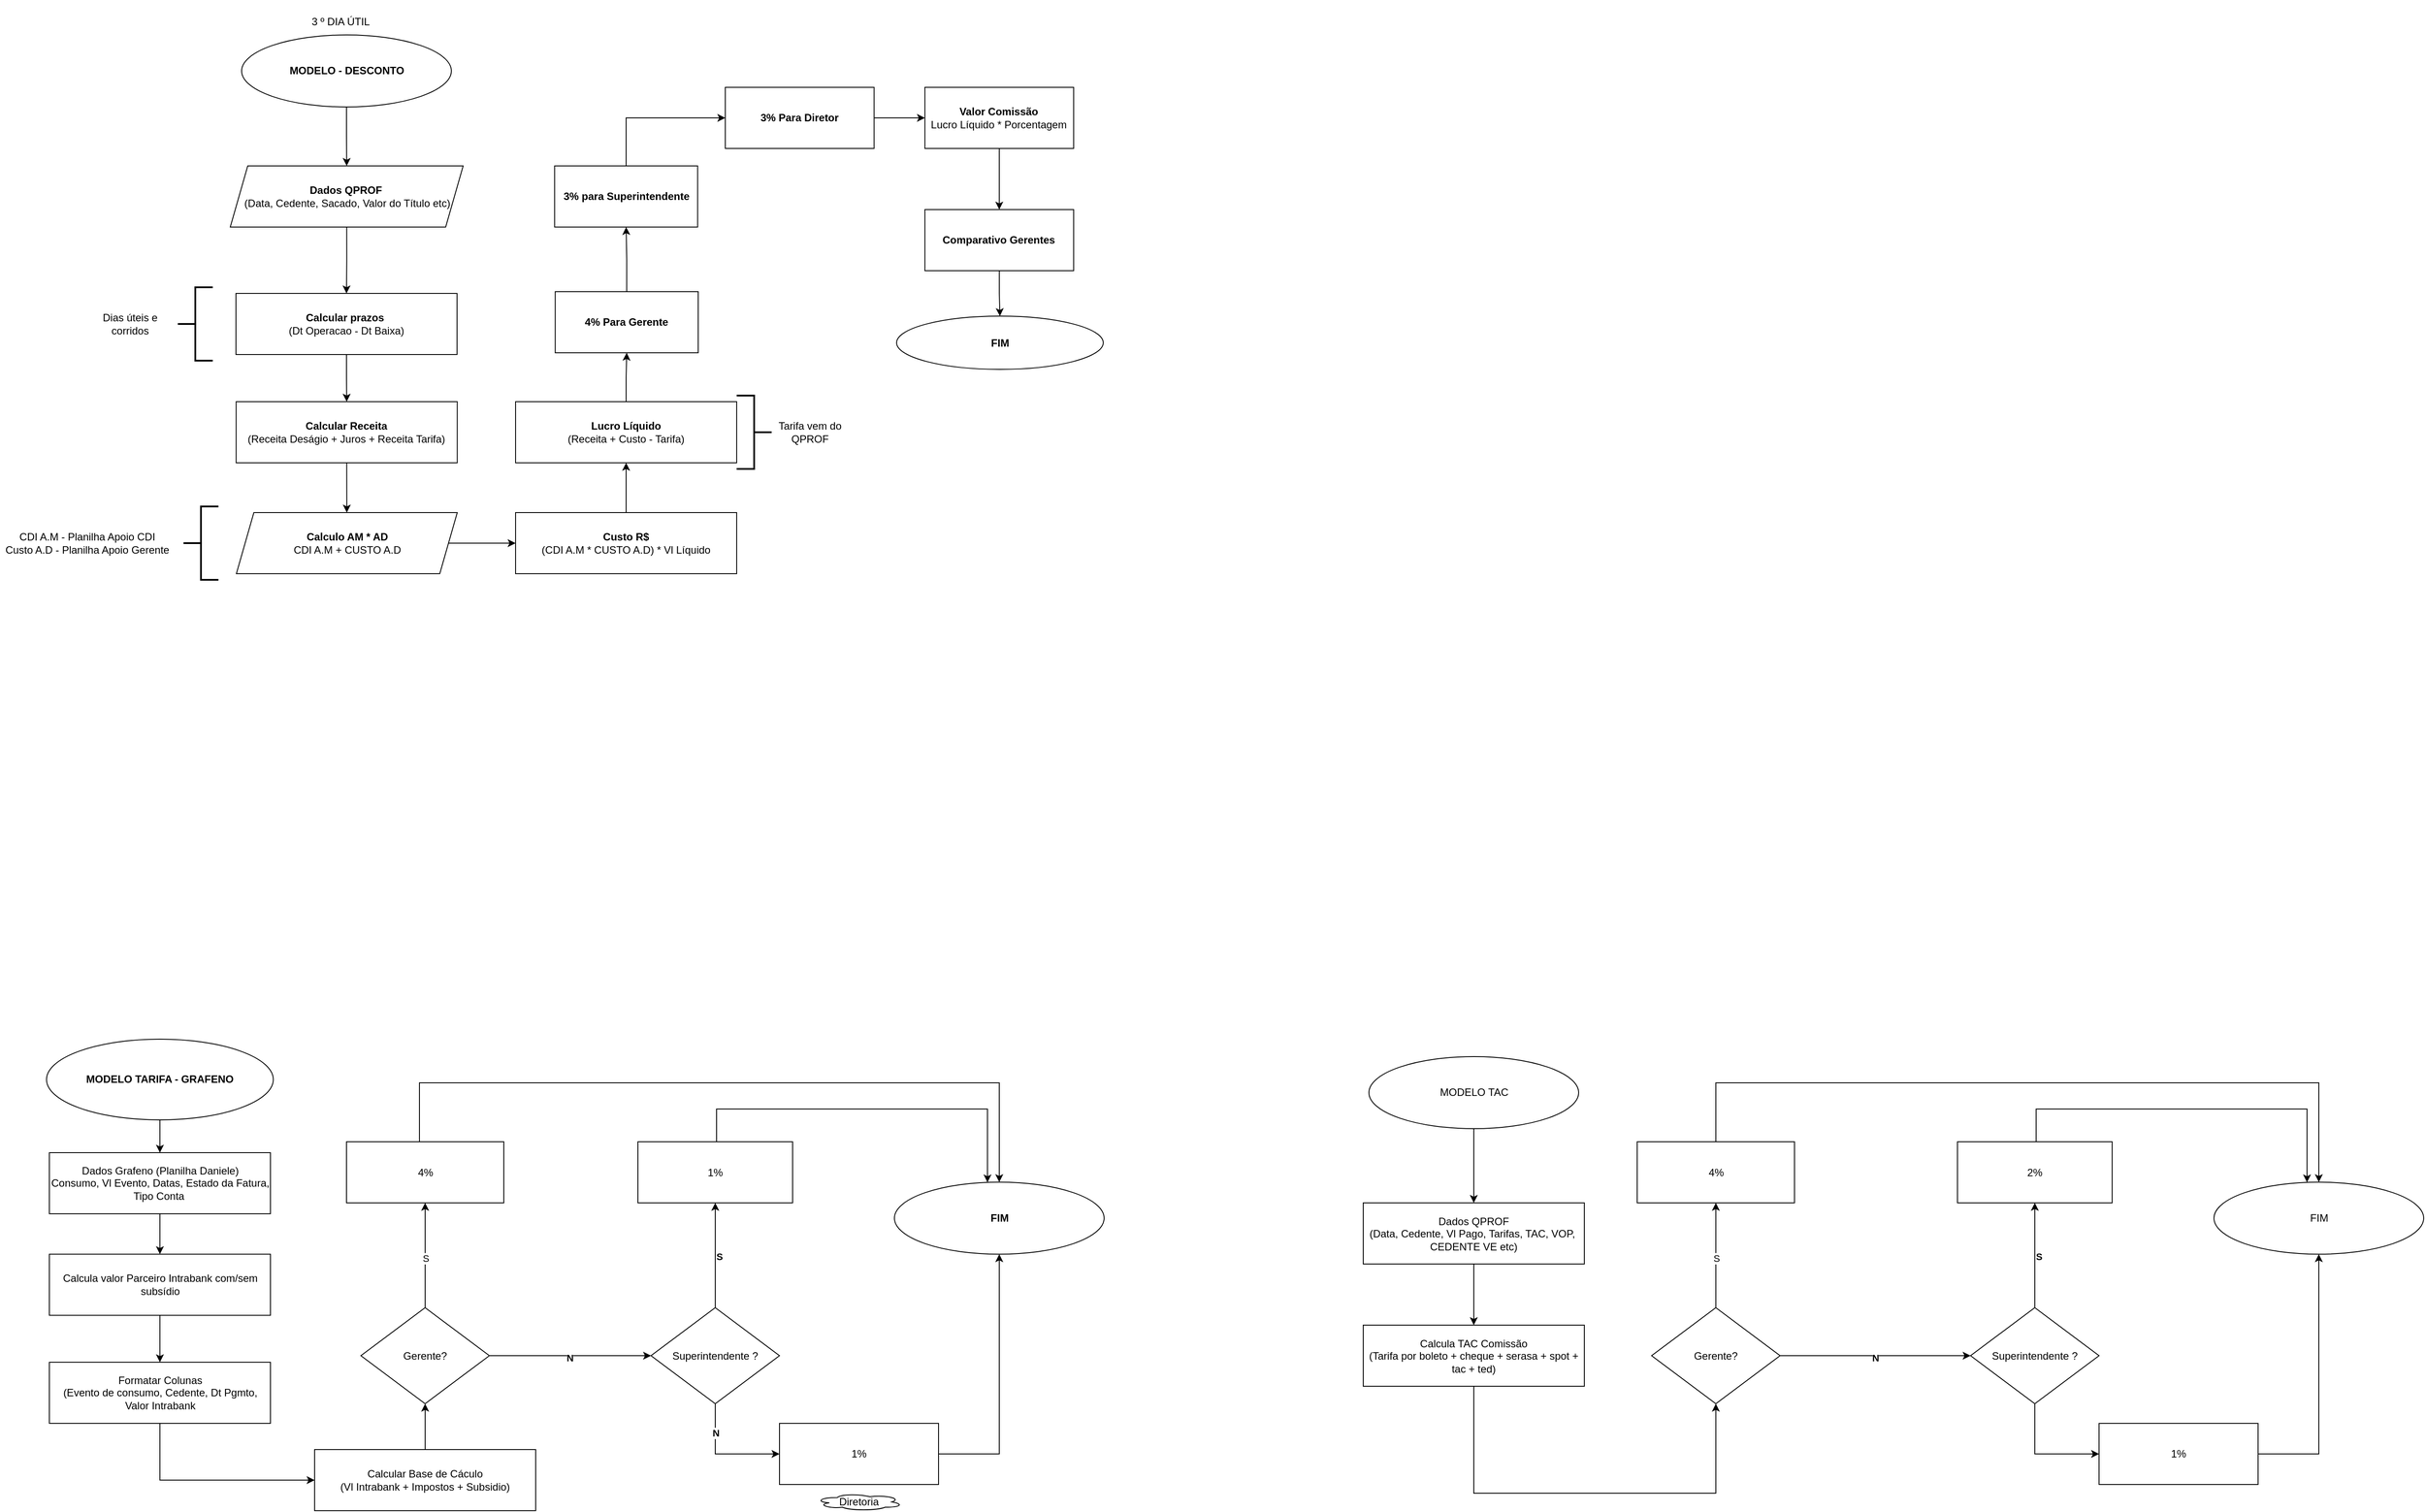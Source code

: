 <mxfile version="24.7.7" pages="3">
  <diagram name="Desconto" id="_d2cayw3rxY8vn-zWWvY">
    <mxGraphModel dx="2725" dy="2360" grid="1" gridSize="10" guides="1" tooltips="1" connect="1" arrows="1" fold="1" page="1" pageScale="1" pageWidth="827" pageHeight="1169" math="0" shadow="0">
      <root>
        <mxCell id="0" />
        <mxCell id="1" parent="0" />
        <mxCell id="TeKsGyX4EHNwTsalYo8B-63" style="edgeStyle=orthogonalEdgeStyle;rounded=0;orthogonalLoop=1;jettySize=auto;html=1;exitX=0.5;exitY=1;exitDx=0;exitDy=0;entryX=0.5;entryY=1;entryDx=0;entryDy=0;" parent="1" edge="1">
          <mxGeometry relative="1" as="geometry">
            <mxPoint x="1140" y="1192.5" as="targetPoint" />
          </mxGeometry>
        </mxCell>
        <mxCell id="TeKsGyX4EHNwTsalYo8B-71" style="edgeStyle=orthogonalEdgeStyle;rounded=0;orthogonalLoop=1;jettySize=auto;html=1;exitX=1;exitY=0.5;exitDx=0;exitDy=0;entryX=0;entryY=0.5;entryDx=0;entryDy=0;" parent="1" edge="1">
          <mxGeometry relative="1" as="geometry">
            <mxPoint x="1240" y="1155" as="sourcePoint" />
          </mxGeometry>
        </mxCell>
        <mxCell id="BVc0GjwNvSQJTt-H-svv-6" style="edgeStyle=orthogonalEdgeStyle;rounded=0;orthogonalLoop=1;jettySize=auto;html=1;entryX=0.5;entryY=0;entryDx=0;entryDy=0;" parent="1" source="s9tQfGSfNcySYrhV0mtR-111" target="BVc0GjwNvSQJTt-H-svv-2" edge="1">
          <mxGeometry relative="1" as="geometry" />
        </mxCell>
        <mxCell id="s9tQfGSfNcySYrhV0mtR-111" value="&lt;div&gt;&lt;br&gt;&lt;/div&gt;Dados Grafeno (Planilha Daniele)&lt;br&gt;Consumo, Vl Evento, Datas, Estado da Fatura, Tipo Conta&amp;nbsp;&lt;br&gt;&lt;div&gt;&lt;br&gt;&lt;/div&gt;" style="rounded=0;whiteSpace=wrap;html=1;" parent="1" vertex="1">
          <mxGeometry x="136.5" y="980" width="253" height="70" as="geometry" />
        </mxCell>
        <mxCell id="BVc0GjwNvSQJTt-H-svv-1" style="edgeStyle=orthogonalEdgeStyle;rounded=0;orthogonalLoop=1;jettySize=auto;html=1;exitX=0.5;exitY=1;exitDx=0;exitDy=0;entryX=0;entryY=0.5;entryDx=0;entryDy=0;" parent="1" source="s9tQfGSfNcySYrhV0mtR-113" target="s9tQfGSfNcySYrhV0mtR-117" edge="1">
          <mxGeometry relative="1" as="geometry" />
        </mxCell>
        <mxCell id="s9tQfGSfNcySYrhV0mtR-113" value="Formatar Colunas&lt;br&gt;(Evento de consumo, Cedente, Dt Pgmto, Valor Intrabank" style="rounded=0;whiteSpace=wrap;html=1;" parent="1" vertex="1">
          <mxGeometry x="136.5" y="1220" width="253" height="70" as="geometry" />
        </mxCell>
        <mxCell id="s9tQfGSfNcySYrhV0mtR-152" style="edgeStyle=orthogonalEdgeStyle;rounded=0;orthogonalLoop=1;jettySize=auto;html=1;entryX=0.5;entryY=1;entryDx=0;entryDy=0;" parent="1" source="s9tQfGSfNcySYrhV0mtR-117" target="s9tQfGSfNcySYrhV0mtR-153" edge="1">
          <mxGeometry relative="1" as="geometry">
            <mxPoint x="540" y="1343" as="targetPoint" />
          </mxGeometry>
        </mxCell>
        <mxCell id="s9tQfGSfNcySYrhV0mtR-117" value="Calcular Base de Cáculo &lt;br&gt;(Vl Intrabank + Impostos + Subsidio)" style="rounded=0;whiteSpace=wrap;html=1;" parent="1" vertex="1">
          <mxGeometry x="440" y="1320" width="253" height="70" as="geometry" />
        </mxCell>
        <mxCell id="s9tQfGSfNcySYrhV0mtR-122" style="edgeStyle=orthogonalEdgeStyle;rounded=0;orthogonalLoop=1;jettySize=auto;html=1;exitX=0.5;exitY=1;exitDx=0;exitDy=0;" parent="1" source="s9tQfGSfNcySYrhV0mtR-123" target="s9tQfGSfNcySYrhV0mtR-111" edge="1">
          <mxGeometry relative="1" as="geometry" />
        </mxCell>
        <mxCell id="s9tQfGSfNcySYrhV0mtR-123" value="&lt;b&gt;MODELO TARIFA - GRAFENO&lt;/b&gt;" style="ellipse;whiteSpace=wrap;html=1;" parent="1" vertex="1">
          <mxGeometry x="133.25" y="850" width="259.5" height="92.5" as="geometry" />
        </mxCell>
        <mxCell id="s9tQfGSfNcySYrhV0mtR-159" style="edgeStyle=orthogonalEdgeStyle;rounded=0;orthogonalLoop=1;jettySize=auto;html=1;exitX=0.5;exitY=0;exitDx=0;exitDy=0;entryX=0.5;entryY=1;entryDx=0;entryDy=0;" parent="1" source="s9tQfGSfNcySYrhV0mtR-153" target="s9tQfGSfNcySYrhV0mtR-154" edge="1">
          <mxGeometry relative="1" as="geometry">
            <mxPoint x="533.286" y="1040" as="targetPoint" />
          </mxGeometry>
        </mxCell>
        <mxCell id="s9tQfGSfNcySYrhV0mtR-160" value="S" style="edgeLabel;html=1;align=center;verticalAlign=middle;resizable=0;points=[];" parent="s9tQfGSfNcySYrhV0mtR-159" vertex="1" connectable="0">
          <mxGeometry x="-0.14" y="-3" relative="1" as="geometry">
            <mxPoint x="-3" y="-5" as="offset" />
          </mxGeometry>
        </mxCell>
        <mxCell id="s9tQfGSfNcySYrhV0mtR-161" style="edgeStyle=orthogonalEdgeStyle;rounded=0;orthogonalLoop=1;jettySize=auto;html=1;exitX=1;exitY=0.5;exitDx=0;exitDy=0;entryX=0;entryY=0.5;entryDx=0;entryDy=0;" parent="1" source="s9tQfGSfNcySYrhV0mtR-153" target="s9tQfGSfNcySYrhV0mtR-155" edge="1">
          <mxGeometry relative="1" as="geometry">
            <mxPoint x="710" y="1212.667" as="targetPoint" />
          </mxGeometry>
        </mxCell>
        <mxCell id="s9tQfGSfNcySYrhV0mtR-162" value="&lt;b&gt;N&lt;/b&gt;" style="edgeLabel;html=1;align=center;verticalAlign=middle;resizable=0;points=[];" parent="s9tQfGSfNcySYrhV0mtR-161" vertex="1" connectable="0">
          <mxGeometry x="-0.003" y="-2" relative="1" as="geometry">
            <mxPoint as="offset" />
          </mxGeometry>
        </mxCell>
        <mxCell id="s9tQfGSfNcySYrhV0mtR-153" value="Gerente?" style="rhombus;whiteSpace=wrap;html=1;" parent="1" vertex="1">
          <mxGeometry x="493" y="1157.5" width="147" height="110" as="geometry" />
        </mxCell>
        <mxCell id="s9tQfGSfNcySYrhV0mtR-168" style="edgeStyle=orthogonalEdgeStyle;rounded=0;orthogonalLoop=1;jettySize=auto;html=1;exitX=0.5;exitY=0;exitDx=0;exitDy=0;entryX=0.5;entryY=0;entryDx=0;entryDy=0;" parent="1" source="s9tQfGSfNcySYrhV0mtR-154" target="s9tQfGSfNcySYrhV0mtR-158" edge="1">
          <mxGeometry relative="1" as="geometry">
            <mxPoint x="1200" y="910" as="targetPoint" />
            <Array as="points">
              <mxPoint x="560" y="968" />
              <mxPoint x="560" y="900" />
              <mxPoint x="1224" y="900" />
            </Array>
          </mxGeometry>
        </mxCell>
        <mxCell id="s9tQfGSfNcySYrhV0mtR-154" value="4%" style="rounded=0;whiteSpace=wrap;html=1;" parent="1" vertex="1">
          <mxGeometry x="476.5" y="967.5" width="180" height="70" as="geometry" />
        </mxCell>
        <mxCell id="s9tQfGSfNcySYrhV0mtR-163" style="edgeStyle=orthogonalEdgeStyle;rounded=0;orthogonalLoop=1;jettySize=auto;html=1;exitX=0.5;exitY=0;exitDx=0;exitDy=0;entryX=0.5;entryY=1;entryDx=0;entryDy=0;" parent="1" source="s9tQfGSfNcySYrhV0mtR-155" target="s9tQfGSfNcySYrhV0mtR-157" edge="1">
          <mxGeometry relative="1" as="geometry" />
        </mxCell>
        <mxCell id="s9tQfGSfNcySYrhV0mtR-164" value="&lt;b&gt;S&lt;/b&gt;" style="edgeLabel;html=1;align=center;verticalAlign=middle;resizable=0;points=[];" parent="s9tQfGSfNcySYrhV0mtR-163" vertex="1" connectable="0">
          <mxGeometry x="-0.008" y="-3" relative="1" as="geometry">
            <mxPoint x="1" y="1" as="offset" />
          </mxGeometry>
        </mxCell>
        <mxCell id="s9tQfGSfNcySYrhV0mtR-166" style="edgeStyle=orthogonalEdgeStyle;rounded=0;orthogonalLoop=1;jettySize=auto;html=1;exitX=0.5;exitY=1;exitDx=0;exitDy=0;entryX=0;entryY=0.5;entryDx=0;entryDy=0;" parent="1" source="s9tQfGSfNcySYrhV0mtR-155" target="s9tQfGSfNcySYrhV0mtR-156" edge="1">
          <mxGeometry relative="1" as="geometry">
            <mxPoint x="803.241" y="1330.0" as="targetPoint" />
          </mxGeometry>
        </mxCell>
        <mxCell id="wUH99tKV_3tDeTzqe9C0-9" value="&lt;b&gt;N&lt;/b&gt;" style="edgeLabel;html=1;align=center;verticalAlign=middle;resizable=0;points=[];" parent="s9tQfGSfNcySYrhV0mtR-166" vertex="1" connectable="0">
          <mxGeometry x="-0.498" relative="1" as="geometry">
            <mxPoint as="offset" />
          </mxGeometry>
        </mxCell>
        <mxCell id="s9tQfGSfNcySYrhV0mtR-155" value="Superintendente ?" style="rhombus;whiteSpace=wrap;html=1;" parent="1" vertex="1">
          <mxGeometry x="825" y="1157.5" width="147" height="110" as="geometry" />
        </mxCell>
        <mxCell id="s9tQfGSfNcySYrhV0mtR-170" style="edgeStyle=orthogonalEdgeStyle;rounded=0;orthogonalLoop=1;jettySize=auto;html=1;entryX=0.5;entryY=1;entryDx=0;entryDy=0;exitX=0.981;exitY=0.571;exitDx=0;exitDy=0;exitPerimeter=0;" parent="1" source="s9tQfGSfNcySYrhV0mtR-156" target="s9tQfGSfNcySYrhV0mtR-158" edge="1">
          <mxGeometry relative="1" as="geometry">
            <mxPoint x="1230" y="1325" as="targetPoint" />
            <mxPoint x="1110" y="1325" as="sourcePoint" />
            <Array as="points">
              <mxPoint x="1100" y="1325" />
              <mxPoint x="1223" y="1325" />
            </Array>
          </mxGeometry>
        </mxCell>
        <mxCell id="s9tQfGSfNcySYrhV0mtR-156" value="1%" style="rounded=0;whiteSpace=wrap;html=1;" parent="1" vertex="1">
          <mxGeometry x="972" y="1290" width="182" height="70" as="geometry" />
        </mxCell>
        <mxCell id="s9tQfGSfNcySYrhV0mtR-169" style="edgeStyle=orthogonalEdgeStyle;rounded=0;orthogonalLoop=1;jettySize=auto;html=1;exitX=0.5;exitY=0;exitDx=0;exitDy=0;" parent="1" source="s9tQfGSfNcySYrhV0mtR-157" target="s9tQfGSfNcySYrhV0mtR-158" edge="1">
          <mxGeometry relative="1" as="geometry">
            <mxPoint x="1180" y="930" as="targetPoint" />
            <Array as="points">
              <mxPoint x="900" y="967" />
              <mxPoint x="900" y="930" />
              <mxPoint x="1210" y="930" />
            </Array>
          </mxGeometry>
        </mxCell>
        <mxCell id="s9tQfGSfNcySYrhV0mtR-157" value="1%" style="rounded=0;whiteSpace=wrap;html=1;" parent="1" vertex="1">
          <mxGeometry x="810" y="967.5" width="177" height="70" as="geometry" />
        </mxCell>
        <mxCell id="s9tQfGSfNcySYrhV0mtR-158" value="&lt;b&gt;FIM&lt;/b&gt;" style="ellipse;whiteSpace=wrap;html=1;" parent="1" vertex="1">
          <mxGeometry x="1103.5" y="1013.75" width="240" height="82.5" as="geometry" />
        </mxCell>
        <mxCell id="s9tQfGSfNcySYrhV0mtR-148" value="3 º DIA ÚTIL" style="text;html=1;align=center;verticalAlign=middle;whiteSpace=wrap;rounded=0;" parent="1" vertex="1">
          <mxGeometry x="395.25" y="-340" width="150" height="50" as="geometry" />
        </mxCell>
        <mxCell id="s9tQfGSfNcySYrhV0mtR-171" value="Diretoria" style="ellipse;shape=cloud;whiteSpace=wrap;html=1;" parent="1" vertex="1">
          <mxGeometry x="1013" y="1370" width="100" height="20" as="geometry" />
        </mxCell>
        <mxCell id="s9tQfGSfNcySYrhV0mtR-174" style="edgeStyle=orthogonalEdgeStyle;rounded=0;orthogonalLoop=1;jettySize=auto;html=1;exitX=0.5;exitY=1;exitDx=0;exitDy=0;entryX=0.5;entryY=0;entryDx=0;entryDy=0;" parent="1" source="s9tQfGSfNcySYrhV0mtR-175" target="s9tQfGSfNcySYrhV0mtR-177" edge="1">
          <mxGeometry relative="1" as="geometry" />
        </mxCell>
        <mxCell id="s9tQfGSfNcySYrhV0mtR-175" value="Dados QPROF&lt;br&gt;(Data, Cedente, Vl Pago, Tarifas, TAC, VOP,&amp;nbsp; CEDENTE VE etc)" style="rounded=0;whiteSpace=wrap;html=1;" parent="1" vertex="1">
          <mxGeometry x="1640" y="1037.5" width="253" height="70" as="geometry" />
        </mxCell>
        <mxCell id="s9tQfGSfNcySYrhV0mtR-176" style="edgeStyle=orthogonalEdgeStyle;rounded=0;orthogonalLoop=1;jettySize=auto;html=1;exitX=0.5;exitY=1;exitDx=0;exitDy=0;entryX=0.5;entryY=1;entryDx=0;entryDy=0;" parent="1" source="s9tQfGSfNcySYrhV0mtR-177" target="s9tQfGSfNcySYrhV0mtR-186" edge="1">
          <mxGeometry relative="1" as="geometry">
            <mxPoint x="1766.5" y="1307.5" as="targetPoint" />
            <Array as="points">
              <mxPoint x="1767" y="1370" />
              <mxPoint x="2044" y="1370" />
            </Array>
          </mxGeometry>
        </mxCell>
        <mxCell id="s9tQfGSfNcySYrhV0mtR-177" value="Calcula TAC Comissão&lt;br&gt;(Tarifa por boleto + cheque + serasa + spot + tac + ted)" style="rounded=0;whiteSpace=wrap;html=1;" parent="1" vertex="1">
          <mxGeometry x="1640" y="1177.5" width="253" height="70" as="geometry" />
        </mxCell>
        <mxCell id="s9tQfGSfNcySYrhV0mtR-180" style="edgeStyle=orthogonalEdgeStyle;rounded=0;orthogonalLoop=1;jettySize=auto;html=1;exitX=0.5;exitY=1;exitDx=0;exitDy=0;" parent="1" source="s9tQfGSfNcySYrhV0mtR-181" target="s9tQfGSfNcySYrhV0mtR-175" edge="1">
          <mxGeometry relative="1" as="geometry" />
        </mxCell>
        <mxCell id="s9tQfGSfNcySYrhV0mtR-181" value="MODELO TAC" style="ellipse;whiteSpace=wrap;html=1;" parent="1" vertex="1">
          <mxGeometry x="1646.5" y="870" width="240" height="82.5" as="geometry" />
        </mxCell>
        <mxCell id="s9tQfGSfNcySYrhV0mtR-182" style="edgeStyle=orthogonalEdgeStyle;rounded=0;orthogonalLoop=1;jettySize=auto;html=1;exitX=0.5;exitY=0;exitDx=0;exitDy=0;entryX=0.5;entryY=1;entryDx=0;entryDy=0;" parent="1" source="s9tQfGSfNcySYrhV0mtR-186" target="s9tQfGSfNcySYrhV0mtR-188" edge="1">
          <mxGeometry relative="1" as="geometry">
            <mxPoint x="2043.286" y="1040" as="targetPoint" />
          </mxGeometry>
        </mxCell>
        <mxCell id="s9tQfGSfNcySYrhV0mtR-183" value="S" style="edgeLabel;html=1;align=center;verticalAlign=middle;resizable=0;points=[];" parent="s9tQfGSfNcySYrhV0mtR-182" vertex="1" connectable="0">
          <mxGeometry x="-0.14" y="-3" relative="1" as="geometry">
            <mxPoint x="-3" y="-5" as="offset" />
          </mxGeometry>
        </mxCell>
        <mxCell id="s9tQfGSfNcySYrhV0mtR-184" style="edgeStyle=orthogonalEdgeStyle;rounded=0;orthogonalLoop=1;jettySize=auto;html=1;exitX=1;exitY=0.5;exitDx=0;exitDy=0;entryX=0;entryY=0.5;entryDx=0;entryDy=0;" parent="1" source="s9tQfGSfNcySYrhV0mtR-186" target="s9tQfGSfNcySYrhV0mtR-192" edge="1">
          <mxGeometry relative="1" as="geometry">
            <mxPoint x="2220" y="1212.667" as="targetPoint" />
          </mxGeometry>
        </mxCell>
        <mxCell id="s9tQfGSfNcySYrhV0mtR-185" value="&lt;b&gt;N&lt;/b&gt;" style="edgeLabel;html=1;align=center;verticalAlign=middle;resizable=0;points=[];" parent="s9tQfGSfNcySYrhV0mtR-184" vertex="1" connectable="0">
          <mxGeometry x="-0.003" y="-2" relative="1" as="geometry">
            <mxPoint as="offset" />
          </mxGeometry>
        </mxCell>
        <mxCell id="s9tQfGSfNcySYrhV0mtR-186" value="Gerente?" style="rhombus;whiteSpace=wrap;html=1;" parent="1" vertex="1">
          <mxGeometry x="1970" y="1157.5" width="147" height="110" as="geometry" />
        </mxCell>
        <mxCell id="s9tQfGSfNcySYrhV0mtR-187" style="edgeStyle=orthogonalEdgeStyle;rounded=0;orthogonalLoop=1;jettySize=auto;html=1;exitX=0.5;exitY=0;exitDx=0;exitDy=0;entryX=0.5;entryY=0;entryDx=0;entryDy=0;" parent="1" source="s9tQfGSfNcySYrhV0mtR-188" target="s9tQfGSfNcySYrhV0mtR-197" edge="1">
          <mxGeometry relative="1" as="geometry">
            <mxPoint x="2710" y="910" as="targetPoint" />
            <Array as="points">
              <mxPoint x="2044" y="900" />
              <mxPoint x="2734" y="900" />
            </Array>
          </mxGeometry>
        </mxCell>
        <mxCell id="s9tQfGSfNcySYrhV0mtR-188" value="4%" style="rounded=0;whiteSpace=wrap;html=1;" parent="1" vertex="1">
          <mxGeometry x="1953.5" y="967.5" width="180" height="70" as="geometry" />
        </mxCell>
        <mxCell id="s9tQfGSfNcySYrhV0mtR-189" style="edgeStyle=orthogonalEdgeStyle;rounded=0;orthogonalLoop=1;jettySize=auto;html=1;exitX=0.5;exitY=0;exitDx=0;exitDy=0;entryX=0.5;entryY=1;entryDx=0;entryDy=0;" parent="1" source="s9tQfGSfNcySYrhV0mtR-192" target="s9tQfGSfNcySYrhV0mtR-196" edge="1">
          <mxGeometry relative="1" as="geometry" />
        </mxCell>
        <mxCell id="s9tQfGSfNcySYrhV0mtR-190" value="&lt;b&gt;S&lt;/b&gt;" style="edgeLabel;html=1;align=center;verticalAlign=middle;resizable=0;points=[];" parent="s9tQfGSfNcySYrhV0mtR-189" vertex="1" connectable="0">
          <mxGeometry x="-0.008" y="-3" relative="1" as="geometry">
            <mxPoint x="1" y="1" as="offset" />
          </mxGeometry>
        </mxCell>
        <mxCell id="s9tQfGSfNcySYrhV0mtR-191" style="edgeStyle=orthogonalEdgeStyle;rounded=0;orthogonalLoop=1;jettySize=auto;html=1;exitX=0.5;exitY=1;exitDx=0;exitDy=0;entryX=0;entryY=0.5;entryDx=0;entryDy=0;" parent="1" source="s9tQfGSfNcySYrhV0mtR-192" target="s9tQfGSfNcySYrhV0mtR-194" edge="1">
          <mxGeometry relative="1" as="geometry">
            <mxPoint x="2313.241" y="1330.0" as="targetPoint" />
          </mxGeometry>
        </mxCell>
        <mxCell id="s9tQfGSfNcySYrhV0mtR-192" value="Superintendente ?" style="rhombus;whiteSpace=wrap;html=1;" parent="1" vertex="1">
          <mxGeometry x="2335" y="1157.5" width="147" height="110" as="geometry" />
        </mxCell>
        <mxCell id="s9tQfGSfNcySYrhV0mtR-193" style="edgeStyle=orthogonalEdgeStyle;rounded=0;orthogonalLoop=1;jettySize=auto;html=1;entryX=0.5;entryY=1;entryDx=0;entryDy=0;exitX=0.981;exitY=0.571;exitDx=0;exitDy=0;exitPerimeter=0;" parent="1" source="s9tQfGSfNcySYrhV0mtR-194" target="s9tQfGSfNcySYrhV0mtR-197" edge="1">
          <mxGeometry relative="1" as="geometry">
            <mxPoint x="2740" y="1325" as="targetPoint" />
            <mxPoint x="2620" y="1325" as="sourcePoint" />
            <Array as="points">
              <mxPoint x="2610" y="1325" />
              <mxPoint x="2733" y="1325" />
            </Array>
          </mxGeometry>
        </mxCell>
        <mxCell id="s9tQfGSfNcySYrhV0mtR-194" value="1%" style="rounded=0;whiteSpace=wrap;html=1;" parent="1" vertex="1">
          <mxGeometry x="2482" y="1290" width="182" height="70" as="geometry" />
        </mxCell>
        <mxCell id="s9tQfGSfNcySYrhV0mtR-195" style="edgeStyle=orthogonalEdgeStyle;rounded=0;orthogonalLoop=1;jettySize=auto;html=1;exitX=0.5;exitY=0;exitDx=0;exitDy=0;" parent="1" source="s9tQfGSfNcySYrhV0mtR-196" target="s9tQfGSfNcySYrhV0mtR-197" edge="1">
          <mxGeometry relative="1" as="geometry">
            <mxPoint x="2690" y="930" as="targetPoint" />
            <Array as="points">
              <mxPoint x="2410" y="967" />
              <mxPoint x="2410" y="930" />
              <mxPoint x="2720" y="930" />
            </Array>
          </mxGeometry>
        </mxCell>
        <mxCell id="s9tQfGSfNcySYrhV0mtR-196" value="2%" style="rounded=0;whiteSpace=wrap;html=1;" parent="1" vertex="1">
          <mxGeometry x="2320" y="967.5" width="177" height="70" as="geometry" />
        </mxCell>
        <mxCell id="s9tQfGSfNcySYrhV0mtR-197" value="FIM" style="ellipse;whiteSpace=wrap;html=1;" parent="1" vertex="1">
          <mxGeometry x="2613.5" y="1013.75" width="240" height="82.5" as="geometry" />
        </mxCell>
        <mxCell id="BVc0GjwNvSQJTt-H-svv-7" style="edgeStyle=orthogonalEdgeStyle;rounded=0;orthogonalLoop=1;jettySize=auto;html=1;entryX=0.5;entryY=0;entryDx=0;entryDy=0;" parent="1" source="BVc0GjwNvSQJTt-H-svv-2" target="s9tQfGSfNcySYrhV0mtR-113" edge="1">
          <mxGeometry relative="1" as="geometry">
            <mxPoint x="263" y="1177.5" as="targetPoint" />
          </mxGeometry>
        </mxCell>
        <mxCell id="BVc0GjwNvSQJTt-H-svv-2" value="Calcula valor Parceiro Intrabank com/sem subsídio" style="rounded=0;whiteSpace=wrap;html=1;" parent="1" vertex="1">
          <mxGeometry x="136.5" y="1096.25" width="253" height="70" as="geometry" />
        </mxCell>
        <mxCell id="6R9e0S38YPJOB4MfhtHX-23" style="edgeStyle=orthogonalEdgeStyle;rounded=0;orthogonalLoop=1;jettySize=auto;html=1;exitX=0.5;exitY=1;exitDx=0;exitDy=0;entryX=0.5;entryY=0;entryDx=0;entryDy=0;" edge="1" parent="1" source="s9tQfGSfNcySYrhV0mtR-16" target="6R9e0S38YPJOB4MfhtHX-27">
          <mxGeometry relative="1" as="geometry">
            <mxPoint x="476.5" y="186" as="targetPoint" />
          </mxGeometry>
        </mxCell>
        <mxCell id="s9tQfGSfNcySYrhV0mtR-16" value="&lt;b&gt;Calcular Receita&lt;/b&gt;&lt;br&gt;(Receita Deságio + Juros + Receita Tarifa)" style="rounded=0;whiteSpace=wrap;html=1;" parent="1" vertex="1">
          <mxGeometry x="350.25" y="120" width="253" height="70" as="geometry" />
        </mxCell>
        <mxCell id="6R9e0S38YPJOB4MfhtHX-8" style="edgeStyle=orthogonalEdgeStyle;rounded=0;orthogonalLoop=1;jettySize=auto;html=1;exitX=0.5;exitY=1;exitDx=0;exitDy=0;entryX=0.5;entryY=0;entryDx=0;entryDy=0;" edge="1" parent="1" source="s9tQfGSfNcySYrhV0mtR-18" target="s9tQfGSfNcySYrhV0mtR-16">
          <mxGeometry relative="1" as="geometry">
            <mxPoint x="476.5" y="80" as="targetPoint" />
          </mxGeometry>
        </mxCell>
        <mxCell id="s9tQfGSfNcySYrhV0mtR-18" value="&lt;b&gt;Calcular prazos&amp;nbsp;&lt;/b&gt;&lt;br&gt;(Dt Operacao - Dt Baixa)" style="rounded=0;whiteSpace=wrap;html=1;" parent="1" vertex="1">
          <mxGeometry x="350" y="-4" width="253" height="70" as="geometry" />
        </mxCell>
        <mxCell id="6R9e0S38YPJOB4MfhtHX-39" style="edgeStyle=orthogonalEdgeStyle;rounded=0;orthogonalLoop=1;jettySize=auto;html=1;exitX=0.5;exitY=1;exitDx=0;exitDy=0;entryX=0.5;entryY=0;entryDx=0;entryDy=0;" edge="1" parent="1" source="s9tQfGSfNcySYrhV0mtR-42" target="6R9e0S38YPJOB4MfhtHX-30">
          <mxGeometry relative="1" as="geometry" />
        </mxCell>
        <mxCell id="s9tQfGSfNcySYrhV0mtR-42" value="&lt;b&gt;MODELO - DESCONTO&lt;/b&gt;" style="ellipse;whiteSpace=wrap;html=1;" parent="1" vertex="1">
          <mxGeometry x="356.5" y="-300" width="240" height="82.5" as="geometry" />
        </mxCell>
        <mxCell id="6R9e0S38YPJOB4MfhtHX-20" value="" style="strokeWidth=2;html=1;shape=mxgraph.flowchart.annotation_2;align=left;labelPosition=right;pointerEvents=1;" vertex="1" parent="1">
          <mxGeometry x="283.5" y="-11" width="40" height="84" as="geometry" />
        </mxCell>
        <mxCell id="6R9e0S38YPJOB4MfhtHX-21" value="Dias úteis e corridos" style="text;html=1;align=center;verticalAlign=middle;whiteSpace=wrap;rounded=0;" vertex="1" parent="1">
          <mxGeometry x="183.5" y="13" width="90" height="36" as="geometry" />
        </mxCell>
        <mxCell id="6R9e0S38YPJOB4MfhtHX-25" value="CDI A.M - Planilha Apoio CDI&lt;div&gt;Custo A.D - Planilha Apoio Gerente&lt;/div&gt;" style="text;html=1;align=center;verticalAlign=middle;whiteSpace=wrap;rounded=0;" vertex="1" parent="1">
          <mxGeometry x="80" y="264" width="200" height="36" as="geometry" />
        </mxCell>
        <mxCell id="6R9e0S38YPJOB4MfhtHX-29" style="edgeStyle=orthogonalEdgeStyle;rounded=0;orthogonalLoop=1;jettySize=auto;html=1;exitX=1;exitY=0.5;exitDx=0;exitDy=0;entryX=0;entryY=0.5;entryDx=0;entryDy=0;" edge="1" parent="1" source="6R9e0S38YPJOB4MfhtHX-27" target="6R9e0S38YPJOB4MfhtHX-28">
          <mxGeometry relative="1" as="geometry" />
        </mxCell>
        <mxCell id="6R9e0S38YPJOB4MfhtHX-27" value="&lt;b&gt;Calculo AM * AD&lt;/b&gt;&lt;br&gt;CDI A.M + CUSTO A.D" style="shape=parallelogram;perimeter=parallelogramPerimeter;whiteSpace=wrap;html=1;fixedSize=1;" vertex="1" parent="1">
          <mxGeometry x="350.5" y="247" width="252.75" height="70" as="geometry" />
        </mxCell>
        <mxCell id="6R9e0S38YPJOB4MfhtHX-33" style="edgeStyle=orthogonalEdgeStyle;rounded=0;orthogonalLoop=1;jettySize=auto;html=1;exitX=0.5;exitY=0;exitDx=0;exitDy=0;" edge="1" parent="1" source="6R9e0S38YPJOB4MfhtHX-28" target="6R9e0S38YPJOB4MfhtHX-32">
          <mxGeometry relative="1" as="geometry" />
        </mxCell>
        <mxCell id="6R9e0S38YPJOB4MfhtHX-28" value="&lt;div&gt;&lt;b&gt;Custo R$&lt;/b&gt;&lt;br&gt;(CDI A.M * CUSTO A.D) * Vl Líquido&lt;/div&gt;" style="rounded=0;whiteSpace=wrap;html=1;" vertex="1" parent="1">
          <mxGeometry x="670" y="247" width="253" height="70" as="geometry" />
        </mxCell>
        <mxCell id="6R9e0S38YPJOB4MfhtHX-31" style="edgeStyle=orthogonalEdgeStyle;rounded=0;orthogonalLoop=1;jettySize=auto;html=1;exitX=0.5;exitY=1;exitDx=0;exitDy=0;" edge="1" parent="1" source="6R9e0S38YPJOB4MfhtHX-30" target="s9tQfGSfNcySYrhV0mtR-18">
          <mxGeometry relative="1" as="geometry" />
        </mxCell>
        <mxCell id="6R9e0S38YPJOB4MfhtHX-30" value="&lt;b&gt;Dados QPROF&amp;nbsp;&lt;/b&gt;&lt;div&gt;(Data, Cedente, Sacado, Valor do Título etc)&lt;/div&gt;" style="shape=parallelogram;perimeter=parallelogramPerimeter;whiteSpace=wrap;html=1;fixedSize=1;" vertex="1" parent="1">
          <mxGeometry x="343.5" y="-150" width="266.5" height="70" as="geometry" />
        </mxCell>
        <mxCell id="6R9e0S38YPJOB4MfhtHX-50" style="edgeStyle=orthogonalEdgeStyle;rounded=0;orthogonalLoop=1;jettySize=auto;html=1;entryX=0.5;entryY=1;entryDx=0;entryDy=0;" edge="1" parent="1" source="6R9e0S38YPJOB4MfhtHX-32" target="6R9e0S38YPJOB4MfhtHX-42">
          <mxGeometry relative="1" as="geometry" />
        </mxCell>
        <mxCell id="6R9e0S38YPJOB4MfhtHX-32" value="&lt;b&gt;Lucro Líquido&lt;/b&gt;&lt;br&gt;(Receita + Custo - Tarifa)" style="rounded=0;whiteSpace=wrap;html=1;" vertex="1" parent="1">
          <mxGeometry x="670" y="120" width="253" height="70" as="geometry" />
        </mxCell>
        <mxCell id="6R9e0S38YPJOB4MfhtHX-36" value="" style="strokeWidth=2;html=1;shape=mxgraph.flowchart.annotation_2;align=left;labelPosition=right;pointerEvents=1;direction=west;" vertex="1" parent="1">
          <mxGeometry x="923" y="113" width="40" height="84" as="geometry" />
        </mxCell>
        <mxCell id="6R9e0S38YPJOB4MfhtHX-37" value="Tarifa vem do QPROF" style="text;html=1;align=center;verticalAlign=middle;whiteSpace=wrap;rounded=0;" vertex="1" parent="1">
          <mxGeometry x="963" y="137" width="88" height="36" as="geometry" />
        </mxCell>
        <mxCell id="6R9e0S38YPJOB4MfhtHX-38" value="" style="strokeWidth=2;html=1;shape=mxgraph.flowchart.annotation_2;align=left;labelPosition=right;pointerEvents=1;" vertex="1" parent="1">
          <mxGeometry x="290" y="240" width="40" height="84" as="geometry" />
        </mxCell>
        <mxCell id="6R9e0S38YPJOB4MfhtHX-55" style="edgeStyle=orthogonalEdgeStyle;rounded=0;orthogonalLoop=1;jettySize=auto;html=1;exitX=0.5;exitY=0;exitDx=0;exitDy=0;entryX=0.5;entryY=1;entryDx=0;entryDy=0;" edge="1" parent="1" source="6R9e0S38YPJOB4MfhtHX-42" target="6R9e0S38YPJOB4MfhtHX-44">
          <mxGeometry relative="1" as="geometry" />
        </mxCell>
        <mxCell id="6R9e0S38YPJOB4MfhtHX-42" value="&lt;b&gt;4% Para Gerente&lt;/b&gt;" style="rounded=0;whiteSpace=wrap;html=1;" vertex="1" parent="1">
          <mxGeometry x="715.35" y="-6" width="163.65" height="70" as="geometry" />
        </mxCell>
        <mxCell id="6R9e0S38YPJOB4MfhtHX-56" style="edgeStyle=orthogonalEdgeStyle;rounded=0;orthogonalLoop=1;jettySize=auto;html=1;exitX=0.5;exitY=0;exitDx=0;exitDy=0;entryX=0;entryY=0.5;entryDx=0;entryDy=0;" edge="1" parent="1" source="6R9e0S38YPJOB4MfhtHX-44" target="6R9e0S38YPJOB4MfhtHX-45">
          <mxGeometry relative="1" as="geometry" />
        </mxCell>
        <mxCell id="6R9e0S38YPJOB4MfhtHX-44" value="&lt;b&gt;3% para Superintendente&lt;/b&gt;" style="rounded=0;whiteSpace=wrap;html=1;" vertex="1" parent="1">
          <mxGeometry x="714.68" y="-150" width="163.65" height="70" as="geometry" />
        </mxCell>
        <mxCell id="6R9e0S38YPJOB4MfhtHX-58" style="edgeStyle=orthogonalEdgeStyle;rounded=0;orthogonalLoop=1;jettySize=auto;html=1;entryX=0;entryY=0.5;entryDx=0;entryDy=0;" edge="1" parent="1" source="6R9e0S38YPJOB4MfhtHX-45" target="6R9e0S38YPJOB4MfhtHX-57">
          <mxGeometry relative="1" as="geometry" />
        </mxCell>
        <mxCell id="6R9e0S38YPJOB4MfhtHX-45" value="&lt;b&gt;3% Para Diretor&lt;/b&gt;" style="rounded=0;whiteSpace=wrap;html=1;" vertex="1" parent="1">
          <mxGeometry x="910" y="-240" width="170.25" height="70" as="geometry" />
        </mxCell>
        <mxCell id="12A56TbVkGBOpqcJUSsV-5" style="edgeStyle=orthogonalEdgeStyle;rounded=0;orthogonalLoop=1;jettySize=auto;html=1;" edge="1" parent="1" source="6R9e0S38YPJOB4MfhtHX-57" target="12A56TbVkGBOpqcJUSsV-4">
          <mxGeometry relative="1" as="geometry" />
        </mxCell>
        <mxCell id="6R9e0S38YPJOB4MfhtHX-57" value="&lt;b&gt;Valor Comissão&lt;br&gt;&lt;/b&gt;Lucro Líquido * Porcentagem" style="rounded=0;whiteSpace=wrap;html=1;" vertex="1" parent="1">
          <mxGeometry x="1138.38" y="-240" width="170.25" height="70" as="geometry" />
        </mxCell>
        <mxCell id="6R9e0S38YPJOB4MfhtHX-59" value="&lt;b&gt;FIM&lt;/b&gt;" style="ellipse;whiteSpace=wrap;html=1;" vertex="1" parent="1">
          <mxGeometry x="1106" y="22" width="236.5" height="61" as="geometry" />
        </mxCell>
        <mxCell id="12A56TbVkGBOpqcJUSsV-6" style="edgeStyle=orthogonalEdgeStyle;rounded=0;orthogonalLoop=1;jettySize=auto;html=1;entryX=0.5;entryY=0;entryDx=0;entryDy=0;" edge="1" parent="1" source="12A56TbVkGBOpqcJUSsV-4" target="6R9e0S38YPJOB4MfhtHX-59">
          <mxGeometry relative="1" as="geometry" />
        </mxCell>
        <mxCell id="12A56TbVkGBOpqcJUSsV-4" value="&lt;b&gt;Comparativo Gerentes&lt;/b&gt;" style="rounded=0;whiteSpace=wrap;html=1;" vertex="1" parent="1">
          <mxGeometry x="1138.38" y="-100" width="170.25" height="70" as="geometry" />
        </mxCell>
      </root>
    </mxGraphModel>
  </diagram>
  <diagram id="k5cFWQFqlMl-SQ0jzQPr" name="CCB E NC">
    <mxGraphModel dx="1479" dy="2177" grid="1" gridSize="10" guides="1" tooltips="1" connect="1" arrows="1" fold="1" page="1" pageScale="1" pageWidth="827" pageHeight="1169" math="0" shadow="0">
      <root>
        <mxCell id="0" />
        <mxCell id="1" parent="0" />
        <mxCell id="7jhAaIwT8uO-WgDqWZ5D-1" value="" style="strokeWidth=2;html=1;shape=mxgraph.flowchart.annotation_2;align=left;labelPosition=right;pointerEvents=1;" vertex="1" parent="1">
          <mxGeometry x="1590" y="290" width="40" height="84" as="geometry" />
        </mxCell>
        <mxCell id="7jhAaIwT8uO-WgDqWZ5D-2" value="Dias úteis e corridos" style="text;html=1;align=center;verticalAlign=middle;whiteSpace=wrap;rounded=0;" vertex="1" parent="1">
          <mxGeometry x="1500" y="314" width="90" height="36" as="geometry" />
        </mxCell>
        <mxCell id="7jhAaIwT8uO-WgDqWZ5D-5" value="" style="strokeWidth=2;html=1;shape=mxgraph.flowchart.annotation_2;align=left;labelPosition=right;pointerEvents=1;" vertex="1" parent="1">
          <mxGeometry x="1590" y="420" width="40" height="84" as="geometry" />
        </mxCell>
        <mxCell id="7jhAaIwT8uO-WgDqWZ5D-6" value="Realiza uma soma partir do número de aditivo, fundo e quantidade de parcelas" style="text;html=1;align=center;verticalAlign=middle;whiteSpace=wrap;rounded=0;" vertex="1" parent="1">
          <mxGeometry x="1410" y="429" width="190" height="66" as="geometry" />
        </mxCell>
        <mxCell id="7jhAaIwT8uO-WgDqWZ5D-8" value="" style="strokeWidth=2;html=1;shape=mxgraph.flowchart.annotation_2;align=left;labelPosition=right;pointerEvents=1;" vertex="1" parent="1">
          <mxGeometry x="1590" y="543" width="40" height="84" as="geometry" />
        </mxCell>
        <mxCell id="7jhAaIwT8uO-WgDqWZ5D-9" value="PROCV em uma tabela apoio de NC E CCB" style="text;html=1;align=center;verticalAlign=middle;whiteSpace=wrap;rounded=0;" vertex="1" parent="1">
          <mxGeometry x="1410" y="552" width="190" height="66" as="geometry" />
        </mxCell>
        <mxCell id="vIKfB7wCzCkGlQADSQGg-2" style="edgeStyle=orthogonalEdgeStyle;rounded=0;orthogonalLoop=1;jettySize=auto;html=1;exitX=0.5;exitY=1;exitDx=0;exitDy=0;entryX=0.5;entryY=0;entryDx=0;entryDy=0;" edge="1" parent="1" source="vIKfB7wCzCkGlQADSQGg-3" target="vIKfB7wCzCkGlQADSQGg-5">
          <mxGeometry relative="1" as="geometry" />
        </mxCell>
        <mxCell id="vIKfB7wCzCkGlQADSQGg-3" value="&lt;b&gt;Dados QPROF&lt;/b&gt;&lt;br&gt;(Datas, Cedente, Deságio, Descontos, Abatimento, Encargos, Vl Pago)" style="rounded=0;whiteSpace=wrap;html=1;" vertex="1" parent="1">
          <mxGeometry x="1640" y="157.5" width="253" height="70" as="geometry" />
        </mxCell>
        <mxCell id="vIKfB7wCzCkGlQADSQGg-4" style="edgeStyle=orthogonalEdgeStyle;rounded=0;orthogonalLoop=1;jettySize=auto;html=1;exitX=0.5;exitY=1;exitDx=0;exitDy=0;entryX=0.5;entryY=0;entryDx=0;entryDy=0;" edge="1" parent="1" source="vIKfB7wCzCkGlQADSQGg-5" target="vIKfB7wCzCkGlQADSQGg-9">
          <mxGeometry relative="1" as="geometry">
            <mxPoint x="1768" y="377.5" as="targetPoint" />
          </mxGeometry>
        </mxCell>
        <mxCell id="vIKfB7wCzCkGlQADSQGg-5" value="&lt;b&gt;Cálculo Prazos e Quantidade de Parcelas&lt;/b&gt;" style="rounded=0;whiteSpace=wrap;html=1;" vertex="1" parent="1">
          <mxGeometry x="1640" y="297.5" width="253" height="70" as="geometry" />
        </mxCell>
        <mxCell id="vIKfB7wCzCkGlQADSQGg-6" style="edgeStyle=orthogonalEdgeStyle;rounded=0;orthogonalLoop=1;jettySize=auto;html=1;exitX=1;exitY=0.5;exitDx=0;exitDy=0;entryX=0;entryY=0.5;entryDx=0;entryDy=0;" edge="1" parent="1" source="vIKfB7wCzCkGlQADSQGg-7" target="vIKfB7wCzCkGlQADSQGg-11">
          <mxGeometry relative="1" as="geometry" />
        </mxCell>
        <mxCell id="vIKfB7wCzCkGlQADSQGg-7" value="&lt;b&gt;Cálculo&amp;nbsp;Saldo Devedor&lt;/b&gt;" style="rounded=0;whiteSpace=wrap;html=1;" vertex="1" parent="1">
          <mxGeometry x="1640" y="547.5" width="253" height="70" as="geometry" />
        </mxCell>
        <mxCell id="vIKfB7wCzCkGlQADSQGg-8" style="edgeStyle=orthogonalEdgeStyle;rounded=0;orthogonalLoop=1;jettySize=auto;html=1;exitX=0.5;exitY=1;exitDx=0;exitDy=0;entryX=0.5;entryY=0;entryDx=0;entryDy=0;" edge="1" parent="1" source="vIKfB7wCzCkGlQADSQGg-9" target="vIKfB7wCzCkGlQADSQGg-7">
          <mxGeometry relative="1" as="geometry" />
        </mxCell>
        <mxCell id="vIKfB7wCzCkGlQADSQGg-9" value="&lt;b&gt;Cálculo&amp;nbsp;Parcela Prevista&lt;/b&gt;&lt;div&gt;&lt;br&gt;&lt;/div&gt;" style="rounded=0;whiteSpace=wrap;html=1;" vertex="1" parent="1">
          <mxGeometry x="1640" y="427.5" width="253" height="70" as="geometry" />
        </mxCell>
        <mxCell id="vIKfB7wCzCkGlQADSQGg-10" value="" style="edgeStyle=orthogonalEdgeStyle;rounded=0;orthogonalLoop=1;jettySize=auto;html=1;exitX=0.5;exitY=0;exitDx=0;exitDy=0;entryX=0.5;entryY=1;entryDx=0;entryDy=0;" edge="1" parent="1" source="vIKfB7wCzCkGlQADSQGg-11" target="vIKfB7wCzCkGlQADSQGg-13">
          <mxGeometry relative="1" as="geometry" />
        </mxCell>
        <mxCell id="vIKfB7wCzCkGlQADSQGg-11" value="&lt;b&gt;Cálculo&amp;nbsp;Receita Total&lt;/b&gt;&lt;br&gt;(Receita Pré + Receita Pós + Receita Juros/Mora/Acertos" style="rounded=0;whiteSpace=wrap;html=1;" vertex="1" parent="1">
          <mxGeometry x="1991.5" y="547.5" width="253" height="70" as="geometry" />
        </mxCell>
        <mxCell id="vIKfB7wCzCkGlQADSQGg-12" style="edgeStyle=orthogonalEdgeStyle;rounded=0;orthogonalLoop=1;jettySize=auto;html=1;exitX=0.5;exitY=0;exitDx=0;exitDy=0;entryX=0.5;entryY=1;entryDx=0;entryDy=0;" edge="1" parent="1" source="vIKfB7wCzCkGlQADSQGg-13" target="vIKfB7wCzCkGlQADSQGg-17">
          <mxGeometry relative="1" as="geometry">
            <mxPoint x="2118" y="387.5" as="targetPoint" />
          </mxGeometry>
        </mxCell>
        <mxCell id="vIKfB7wCzCkGlQADSQGg-13" value="&lt;b&gt;Cálculo&amp;nbsp;&amp;nbsp;CDI&lt;/b&gt;&lt;div&gt;CDI A.M * CUSTO A.D&lt;/div&gt;" style="rounded=0;whiteSpace=wrap;html=1;" vertex="1" parent="1">
          <mxGeometry x="1991.5" y="427.5" width="253" height="70" as="geometry" />
        </mxCell>
        <mxCell id="vIKfB7wCzCkGlQADSQGg-14" style="edgeStyle=orthogonalEdgeStyle;rounded=0;orthogonalLoop=1;jettySize=auto;html=1;exitX=0.5;exitY=1;exitDx=0;exitDy=0;" edge="1" parent="1" source="vIKfB7wCzCkGlQADSQGg-15" target="vIKfB7wCzCkGlQADSQGg-3">
          <mxGeometry relative="1" as="geometry" />
        </mxCell>
        <mxCell id="vIKfB7wCzCkGlQADSQGg-15" value="&lt;b&gt;MODELO CCB e NC&lt;/b&gt;" style="ellipse;whiteSpace=wrap;html=1;" vertex="1" parent="1">
          <mxGeometry x="1646.5" y="-10" width="240" height="82.5" as="geometry" />
        </mxCell>
        <mxCell id="vIKfB7wCzCkGlQADSQGg-16" style="edgeStyle=orthogonalEdgeStyle;rounded=0;orthogonalLoop=1;jettySize=auto;html=1;entryX=0.5;entryY=1;entryDx=0;entryDy=0;" edge="1" parent="1" source="vIKfB7wCzCkGlQADSQGg-17" target="vIKfB7wCzCkGlQADSQGg-41">
          <mxGeometry relative="1" as="geometry" />
        </mxCell>
        <mxCell id="vIKfB7wCzCkGlQADSQGg-17" value="&lt;b&gt;Custo R$&lt;br&gt;&lt;/b&gt;(Cálculo CDI + 1) ^ (Prazos - 1)&lt;br&gt;&lt;div&gt;&lt;br&gt;&lt;/div&gt;" style="rounded=0;whiteSpace=wrap;html=1;" vertex="1" parent="1">
          <mxGeometry x="1991.5" y="296.5" width="253" height="70" as="geometry" />
        </mxCell>
        <mxCell id="6xUZ85JvRuJn5r9nFcfb-11" style="edgeStyle=orthogonalEdgeStyle;rounded=0;orthogonalLoop=1;jettySize=auto;html=1;entryX=0.5;entryY=0;entryDx=0;entryDy=0;exitX=0.5;exitY=0;exitDx=0;exitDy=0;" edge="1" parent="1" source="vIKfB7wCzCkGlQADSQGg-22" target="6xUZ85JvRuJn5r9nFcfb-12">
          <mxGeometry relative="1" as="geometry">
            <mxPoint x="2820" y="31" as="targetPoint" />
            <Array as="points">
              <mxPoint x="2480" y="-60" />
              <mxPoint x="3233" y="-60" />
            </Array>
          </mxGeometry>
        </mxCell>
        <mxCell id="6xUZ85JvRuJn5r9nFcfb-16" value="&lt;font style=&quot;font-size: 11px;&quot;&gt;&lt;b&gt;Não há comissionamento&lt;/b&gt;&lt;/font&gt;" style="edgeLabel;html=1;align=center;verticalAlign=middle;resizable=0;points=[];" vertex="1" connectable="0" parent="6xUZ85JvRuJn5r9nFcfb-11">
          <mxGeometry x="0.899" relative="1" as="geometry">
            <mxPoint as="offset" />
          </mxGeometry>
        </mxCell>
        <mxCell id="6xUZ85JvRuJn5r9nFcfb-19" value="&lt;font style=&quot;font-size: 12px;&quot;&gt;&lt;b&gt;NÃO&lt;/b&gt;&lt;/font&gt;" style="edgeLabel;html=1;align=center;verticalAlign=middle;resizable=0;points=[];" vertex="1" connectable="0" parent="6xUZ85JvRuJn5r9nFcfb-11">
          <mxGeometry x="-0.28" y="-1" relative="1" as="geometry">
            <mxPoint y="-11" as="offset" />
          </mxGeometry>
        </mxCell>
        <mxCell id="6xUZ85JvRuJn5r9nFcfb-17" style="edgeStyle=orthogonalEdgeStyle;rounded=0;orthogonalLoop=1;jettySize=auto;html=1;exitX=1;exitY=0.5;exitDx=0;exitDy=0;entryX=0.5;entryY=0;entryDx=0;entryDy=0;" edge="1" parent="1" source="vIKfB7wCzCkGlQADSQGg-22" target="on6d8XjyXP7leHbhjmA_-1">
          <mxGeometry relative="1" as="geometry">
            <mxPoint x="2480.0" y="30.75" as="targetPoint" />
          </mxGeometry>
        </mxCell>
        <mxCell id="6xUZ85JvRuJn5r9nFcfb-18" value="&lt;b&gt;&lt;font style=&quot;font-size: 12px;&quot;&gt;SIM&lt;/font&gt;&lt;/b&gt;" style="edgeLabel;html=1;align=center;verticalAlign=middle;resizable=0;points=[];" vertex="1" connectable="0" parent="6xUZ85JvRuJn5r9nFcfb-17">
          <mxGeometry x="-0.021" y="5" relative="1" as="geometry">
            <mxPoint y="-6" as="offset" />
          </mxGeometry>
        </mxCell>
        <mxCell id="vIKfB7wCzCkGlQADSQGg-22" value="&lt;b&gt;&amp;gt;= 4% ?&lt;/b&gt;" style="rhombus;whiteSpace=wrap;html=1;" vertex="1" parent="1">
          <mxGeometry x="2370" y="-26.25" width="220" height="115" as="geometry" />
        </mxCell>
        <mxCell id="vC_jY1O479mAw5l7-w_8-6" style="edgeStyle=orthogonalEdgeStyle;rounded=0;orthogonalLoop=1;jettySize=auto;html=1;entryX=0.5;entryY=1;entryDx=0;entryDy=0;" edge="1" parent="1" source="vIKfB7wCzCkGlQADSQGg-41" target="vC_jY1O479mAw5l7-w_8-5">
          <mxGeometry relative="1" as="geometry" />
        </mxCell>
        <mxCell id="vIKfB7wCzCkGlQADSQGg-41" value="&lt;b&gt;Lucro Líquido&lt;br&gt;&lt;/b&gt;Receita Total + Custo&lt;div&gt;&lt;br&gt;&lt;/div&gt;" style="rounded=0;whiteSpace=wrap;html=1;" vertex="1" parent="1">
          <mxGeometry x="1991" y="160" width="253" height="70" as="geometry" />
        </mxCell>
        <mxCell id="6xUZ85JvRuJn5r9nFcfb-3" value="" style="strokeWidth=2;html=1;shape=mxgraph.flowchart.annotation_2;align=left;labelPosition=right;pointerEvents=1;direction=west;" vertex="1" parent="1">
          <mxGeometry x="2250" y="420.5" width="40" height="84" as="geometry" />
        </mxCell>
        <mxCell id="6xUZ85JvRuJn5r9nFcfb-4" value="150% CUSTO" style="text;html=1;align=center;verticalAlign=middle;whiteSpace=wrap;rounded=0;" vertex="1" parent="1">
          <mxGeometry x="2290" y="444" width="90" height="36" as="geometry" />
        </mxCell>
        <mxCell id="6xUZ85JvRuJn5r9nFcfb-7" value="" style="strokeWidth=2;html=1;shape=mxgraph.flowchart.annotation_2;align=left;labelPosition=right;pointerEvents=1;direction=west;" vertex="1" parent="1">
          <mxGeometry x="2250" y="289.5" width="40" height="84" as="geometry" />
        </mxCell>
        <mxCell id="6xUZ85JvRuJn5r9nFcfb-8" value="(CDI+1)^(DiasUteis)^(Prazo)-1" style="text;html=1;align=center;verticalAlign=middle;whiteSpace=wrap;rounded=0;" vertex="1" parent="1">
          <mxGeometry x="2290" y="313.5" width="180" height="36" as="geometry" />
        </mxCell>
        <mxCell id="6xUZ85JvRuJn5r9nFcfb-12" value="&lt;b&gt;FIM&lt;/b&gt;" style="ellipse;whiteSpace=wrap;html=1;" vertex="1" parent="1">
          <mxGeometry x="3113.3" y="260" width="240" height="82.5" as="geometry" />
        </mxCell>
        <mxCell id="on6d8XjyXP7leHbhjmA_-5" style="edgeStyle=orthogonalEdgeStyle;rounded=0;orthogonalLoop=1;jettySize=auto;html=1;exitX=0.5;exitY=1;exitDx=0;exitDy=0;entryX=0.5;entryY=0;entryDx=0;entryDy=0;" edge="1" parent="1" source="on6d8XjyXP7leHbhjmA_-1" target="on6d8XjyXP7leHbhjmA_-2">
          <mxGeometry relative="1" as="geometry" />
        </mxCell>
        <mxCell id="on6d8XjyXP7leHbhjmA_-1" value="&lt;b&gt;4% Para Gerente&lt;/b&gt;" style="rounded=0;whiteSpace=wrap;html=1;" vertex="1" parent="1">
          <mxGeometry x="2733.3" y="60" width="163.65" height="70" as="geometry" />
        </mxCell>
        <mxCell id="on6d8XjyXP7leHbhjmA_-6" style="edgeStyle=orthogonalEdgeStyle;rounded=0;orthogonalLoop=1;jettySize=auto;html=1;exitX=0.5;exitY=1;exitDx=0;exitDy=0;entryX=0.5;entryY=0;entryDx=0;entryDy=0;" edge="1" parent="1" source="on6d8XjyXP7leHbhjmA_-2" target="on6d8XjyXP7leHbhjmA_-3">
          <mxGeometry relative="1" as="geometry" />
        </mxCell>
        <mxCell id="on6d8XjyXP7leHbhjmA_-2" value="&lt;b&gt;3% para Superintendente&lt;/b&gt;" style="rounded=0;whiteSpace=wrap;html=1;" vertex="1" parent="1">
          <mxGeometry x="2733.3" y="180" width="163.65" height="70" as="geometry" />
        </mxCell>
        <mxCell id="FxlYlC4geTRAHk9puQJs-3" style="edgeStyle=orthogonalEdgeStyle;rounded=0;orthogonalLoop=1;jettySize=auto;html=1;exitX=0.5;exitY=1;exitDx=0;exitDy=0;entryX=0.5;entryY=0;entryDx=0;entryDy=0;" edge="1" parent="1" source="on6d8XjyXP7leHbhjmA_-3" target="FxlYlC4geTRAHk9puQJs-1">
          <mxGeometry relative="1" as="geometry" />
        </mxCell>
        <mxCell id="on6d8XjyXP7leHbhjmA_-3" value="&lt;b&gt;3% Para Diretor&lt;/b&gt;" style="rounded=0;whiteSpace=wrap;html=1;" vertex="1" parent="1">
          <mxGeometry x="2730.0" y="303.5" width="170.25" height="70" as="geometry" />
        </mxCell>
        <mxCell id="FxlYlC4geTRAHk9puQJs-4" style="edgeStyle=orthogonalEdgeStyle;rounded=0;orthogonalLoop=1;jettySize=auto;html=1;exitX=0.5;exitY=1;exitDx=0;exitDy=0;" edge="1" parent="1" source="FxlYlC4geTRAHk9puQJs-1" target="FxlYlC4geTRAHk9puQJs-2">
          <mxGeometry relative="1" as="geometry" />
        </mxCell>
        <mxCell id="FxlYlC4geTRAHk9puQJs-1" value="&lt;b&gt;Valor Comissão&lt;/b&gt;&lt;br&gt;Lucro Líquido * Porcentagem" style="rounded=0;whiteSpace=wrap;html=1;" vertex="1" parent="1">
          <mxGeometry x="2730" y="429" width="170.25" height="70" as="geometry" />
        </mxCell>
        <mxCell id="FxlYlC4geTRAHk9puQJs-5" style="edgeStyle=orthogonalEdgeStyle;rounded=0;orthogonalLoop=1;jettySize=auto;html=1;entryX=0.5;entryY=1;entryDx=0;entryDy=0;" edge="1" parent="1" source="FxlYlC4geTRAHk9puQJs-2" target="6xUZ85JvRuJn5r9nFcfb-12">
          <mxGeometry relative="1" as="geometry" />
        </mxCell>
        <mxCell id="FxlYlC4geTRAHk9puQJs-2" value="&lt;b&gt;Comparativo Gerentes&lt;/b&gt;" style="rounded=0;whiteSpace=wrap;html=1;" vertex="1" parent="1">
          <mxGeometry x="2730" y="557" width="170.25" height="70" as="geometry" />
        </mxCell>
        <mxCell id="vC_jY1O479mAw5l7-w_8-2" value="" style="strokeWidth=2;html=1;shape=mxgraph.flowchart.annotation_2;align=left;labelPosition=right;pointerEvents=1;" vertex="1" parent="1">
          <mxGeometry x="1590" y="150.5" width="40" height="84" as="geometry" />
        </mxCell>
        <mxCell id="vC_jY1O479mAw5l7-w_8-4" value="&lt;span style=&quot;font-size: 14.667px;&quot;&gt;base dos liquidados&lt;/span&gt;&lt;br style=&quot;font-size: 14.667px;&quot;&gt;&lt;span style=&quot;font-size: 14.667px;&quot;&gt;referente ao mês anterior ao cálculo da comissão&lt;/span&gt;" style="text;html=1;align=center;verticalAlign=middle;whiteSpace=wrap;rounded=0;" vertex="1" parent="1">
          <mxGeometry x="1320" y="177" width="260" height="36" as="geometry" />
        </mxCell>
        <mxCell id="vC_jY1O479mAw5l7-w_8-7" style="edgeStyle=orthogonalEdgeStyle;rounded=0;orthogonalLoop=1;jettySize=auto;html=1;entryX=0;entryY=0.5;entryDx=0;entryDy=0;" edge="1" parent="1" source="vC_jY1O479mAw5l7-w_8-5" target="vIKfB7wCzCkGlQADSQGg-22">
          <mxGeometry relative="1" as="geometry" />
        </mxCell>
        <mxCell id="vC_jY1O479mAw5l7-w_8-5" value="&lt;b&gt;Receita da Parcela&lt;/b&gt;&lt;br&gt;PRÉ e PÓS BRITECH" style="rounded=0;whiteSpace=wrap;html=1;" vertex="1" parent="1">
          <mxGeometry x="1991" y="-3.75" width="253" height="70" as="geometry" />
        </mxCell>
        <mxCell id="vC_jY1O479mAw5l7-w_8-8" value="Planilha do João" style="ellipse;shape=cloud;whiteSpace=wrap;html=1;" vertex="1" parent="1">
          <mxGeometry x="2010" y="-76.25" width="200" height="66.25" as="geometry" />
        </mxCell>
      </root>
    </mxGraphModel>
  </diagram>
  <diagram id="j2bvwfRVPHu4JvJFHbbC" name="MODELO TARIFA - GRAFENO">
    <mxGraphModel dx="1874" dy="819" grid="1" gridSize="10" guides="1" tooltips="1" connect="1" arrows="1" fold="1" page="1" pageScale="1" pageWidth="827" pageHeight="1169" math="0" shadow="0">
      <root>
        <mxCell id="0" />
        <mxCell id="1" parent="0" />
        <mxCell id="ZGCHVMFO-MgxCsaP-ZNn-1" style="edgeStyle=orthogonalEdgeStyle;rounded=0;orthogonalLoop=1;jettySize=auto;html=1;" edge="1" parent="1" source="ZGCHVMFO-MgxCsaP-ZNn-2" target="ZGCHVMFO-MgxCsaP-ZNn-6">
          <mxGeometry relative="1" as="geometry">
            <mxPoint x="263" y="1096" as="targetPoint" />
          </mxGeometry>
        </mxCell>
        <mxCell id="ZGCHVMFO-MgxCsaP-ZNn-2" value="&lt;div&gt;&lt;br&gt;&lt;/div&gt;&lt;b&gt;Dados Grafeno (Planilha Daniele)&lt;/b&gt;&lt;br&gt;Evento de Consulta, Cedente, Dt Pagamento, Tipo de Consumo, Valor Intrabank&lt;br&gt;&lt;div&gt;&lt;br&gt;&lt;/div&gt;" style="rounded=0;whiteSpace=wrap;html=1;" vertex="1" parent="1">
          <mxGeometry x="136.5" y="980" width="253" height="70" as="geometry" />
        </mxCell>
        <mxCell id="n6MUuG5d1dolSd7LTPxb-7" style="edgeStyle=orthogonalEdgeStyle;rounded=0;orthogonalLoop=1;jettySize=auto;html=1;exitX=0.5;exitY=1;exitDx=0;exitDy=0;entryX=0.5;entryY=0;entryDx=0;entryDy=0;" edge="1" parent="1" source="ZGCHVMFO-MgxCsaP-ZNn-6" target="n6MUuG5d1dolSd7LTPxb-2">
          <mxGeometry relative="1" as="geometry" />
        </mxCell>
        <mxCell id="ZGCHVMFO-MgxCsaP-ZNn-6" value="Calcular Base de Cáculo &lt;br&gt;(Vl Intrabank + Impostos + Subsidio)" style="rounded=0;whiteSpace=wrap;html=1;" vertex="1" parent="1">
          <mxGeometry x="136.5" y="1099" width="253" height="70" as="geometry" />
        </mxCell>
        <mxCell id="ZGCHVMFO-MgxCsaP-ZNn-7" style="edgeStyle=orthogonalEdgeStyle;rounded=0;orthogonalLoop=1;jettySize=auto;html=1;exitX=0.5;exitY=1;exitDx=0;exitDy=0;" edge="1" parent="1" source="ZGCHVMFO-MgxCsaP-ZNn-8" target="ZGCHVMFO-MgxCsaP-ZNn-2">
          <mxGeometry relative="1" as="geometry" />
        </mxCell>
        <mxCell id="ZGCHVMFO-MgxCsaP-ZNn-8" value="&lt;b&gt;MODELO TARIFA - GRAFENO&lt;/b&gt;" style="ellipse;whiteSpace=wrap;html=1;" vertex="1" parent="1">
          <mxGeometry x="133.25" y="850" width="259.5" height="92.5" as="geometry" />
        </mxCell>
        <mxCell id="n6MUuG5d1dolSd7LTPxb-1" value="&lt;b&gt;FIM&lt;/b&gt;" style="ellipse;whiteSpace=wrap;html=1;" vertex="1" parent="1">
          <mxGeometry x="142.69" y="1820" width="240" height="82.5" as="geometry" />
        </mxCell>
        <mxCell id="n6MUuG5d1dolSd7LTPxb-8" style="edgeStyle=orthogonalEdgeStyle;rounded=0;orthogonalLoop=1;jettySize=auto;html=1;exitX=0.5;exitY=1;exitDx=0;exitDy=0;" edge="1" parent="1" source="n6MUuG5d1dolSd7LTPxb-2" target="n6MUuG5d1dolSd7LTPxb-3">
          <mxGeometry relative="1" as="geometry" />
        </mxCell>
        <mxCell id="n6MUuG5d1dolSd7LTPxb-2" value="&lt;b&gt;3% Para Gerente&lt;/b&gt;" style="rounded=0;whiteSpace=wrap;html=1;" vertex="1" parent="1">
          <mxGeometry x="181.17" y="1220" width="163.65" height="70" as="geometry" />
        </mxCell>
        <mxCell id="n6MUuG5d1dolSd7LTPxb-9" style="edgeStyle=orthogonalEdgeStyle;rounded=0;orthogonalLoop=1;jettySize=auto;html=1;exitX=0.5;exitY=1;exitDx=0;exitDy=0;entryX=0.5;entryY=0;entryDx=0;entryDy=0;" edge="1" parent="1" source="n6MUuG5d1dolSd7LTPxb-3" target="n6MUuG5d1dolSd7LTPxb-4">
          <mxGeometry relative="1" as="geometry" />
        </mxCell>
        <mxCell id="n6MUuG5d1dolSd7LTPxb-3" value="&lt;b&gt;2% para Superintendente&lt;/b&gt;" style="rounded=0;whiteSpace=wrap;html=1;" vertex="1" parent="1">
          <mxGeometry x="181.17" y="1340" width="163.65" height="70" as="geometry" />
        </mxCell>
        <mxCell id="n6MUuG5d1dolSd7LTPxb-10" style="edgeStyle=orthogonalEdgeStyle;rounded=0;orthogonalLoop=1;jettySize=auto;html=1;exitX=0.5;exitY=1;exitDx=0;exitDy=0;entryX=0.5;entryY=0;entryDx=0;entryDy=0;" edge="1" parent="1" source="n6MUuG5d1dolSd7LTPxb-4" target="n6MUuG5d1dolSd7LTPxb-5">
          <mxGeometry relative="1" as="geometry" />
        </mxCell>
        <mxCell id="n6MUuG5d1dolSd7LTPxb-4" value="&lt;b&gt;1% Para Diretor&lt;/b&gt;" style="rounded=0;whiteSpace=wrap;html=1;" vertex="1" parent="1">
          <mxGeometry x="178.0" y="1464" width="170.25" height="70" as="geometry" />
        </mxCell>
        <mxCell id="n6MUuG5d1dolSd7LTPxb-11" style="edgeStyle=orthogonalEdgeStyle;rounded=0;orthogonalLoop=1;jettySize=auto;html=1;exitX=0.5;exitY=1;exitDx=0;exitDy=0;" edge="1" parent="1" source="n6MUuG5d1dolSd7LTPxb-5" target="n6MUuG5d1dolSd7LTPxb-6">
          <mxGeometry relative="1" as="geometry" />
        </mxCell>
        <mxCell id="n6MUuG5d1dolSd7LTPxb-5" value="&lt;b&gt;Valor Comissão&lt;/b&gt;" style="rounded=0;whiteSpace=wrap;html=1;" vertex="1" parent="1">
          <mxGeometry x="177.57" y="1580" width="170.25" height="70" as="geometry" />
        </mxCell>
        <mxCell id="n6MUuG5d1dolSd7LTPxb-12" style="edgeStyle=orthogonalEdgeStyle;rounded=0;orthogonalLoop=1;jettySize=auto;html=1;exitX=0.5;exitY=1;exitDx=0;exitDy=0;entryX=0.5;entryY=0;entryDx=0;entryDy=0;" edge="1" parent="1" source="n6MUuG5d1dolSd7LTPxb-6" target="n6MUuG5d1dolSd7LTPxb-1">
          <mxGeometry relative="1" as="geometry" />
        </mxCell>
        <mxCell id="n6MUuG5d1dolSd7LTPxb-6" value="&lt;b&gt;Análise Piloto&lt;/b&gt;&lt;br&gt;(Graficos)" style="rounded=0;whiteSpace=wrap;html=1;" vertex="1" parent="1">
          <mxGeometry x="178" y="1700" width="170.25" height="70" as="geometry" />
        </mxCell>
      </root>
    </mxGraphModel>
  </diagram>
</mxfile>
